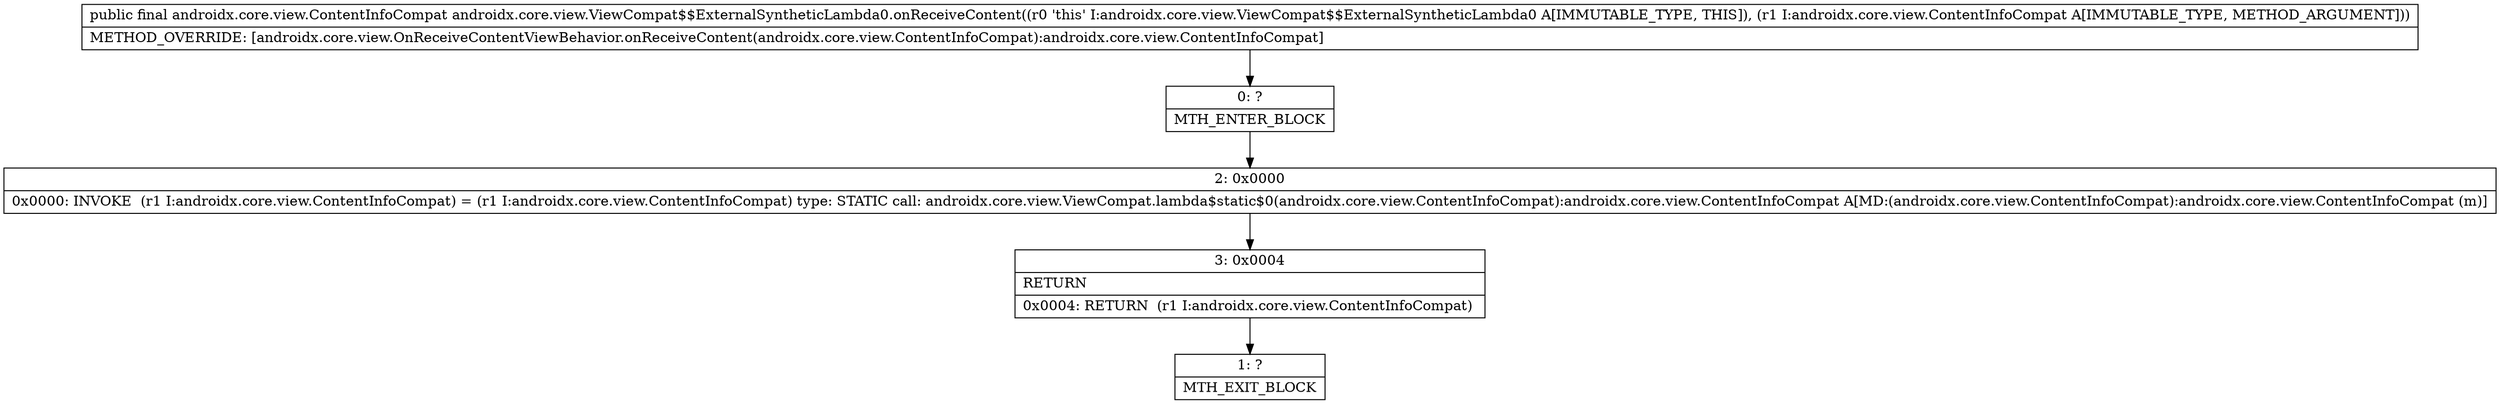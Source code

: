 digraph "CFG forandroidx.core.view.ViewCompat$$ExternalSyntheticLambda0.onReceiveContent(Landroidx\/core\/view\/ContentInfoCompat;)Landroidx\/core\/view\/ContentInfoCompat;" {
Node_0 [shape=record,label="{0\:\ ?|MTH_ENTER_BLOCK\l}"];
Node_2 [shape=record,label="{2\:\ 0x0000|0x0000: INVOKE  (r1 I:androidx.core.view.ContentInfoCompat) = (r1 I:androidx.core.view.ContentInfoCompat) type: STATIC call: androidx.core.view.ViewCompat.lambda$static$0(androidx.core.view.ContentInfoCompat):androidx.core.view.ContentInfoCompat A[MD:(androidx.core.view.ContentInfoCompat):androidx.core.view.ContentInfoCompat (m)]\l}"];
Node_3 [shape=record,label="{3\:\ 0x0004|RETURN\l|0x0004: RETURN  (r1 I:androidx.core.view.ContentInfoCompat) \l}"];
Node_1 [shape=record,label="{1\:\ ?|MTH_EXIT_BLOCK\l}"];
MethodNode[shape=record,label="{public final androidx.core.view.ContentInfoCompat androidx.core.view.ViewCompat$$ExternalSyntheticLambda0.onReceiveContent((r0 'this' I:androidx.core.view.ViewCompat$$ExternalSyntheticLambda0 A[IMMUTABLE_TYPE, THIS]), (r1 I:androidx.core.view.ContentInfoCompat A[IMMUTABLE_TYPE, METHOD_ARGUMENT]))  | METHOD_OVERRIDE: [androidx.core.view.OnReceiveContentViewBehavior.onReceiveContent(androidx.core.view.ContentInfoCompat):androidx.core.view.ContentInfoCompat]\l}"];
MethodNode -> Node_0;Node_0 -> Node_2;
Node_2 -> Node_3;
Node_3 -> Node_1;
}

